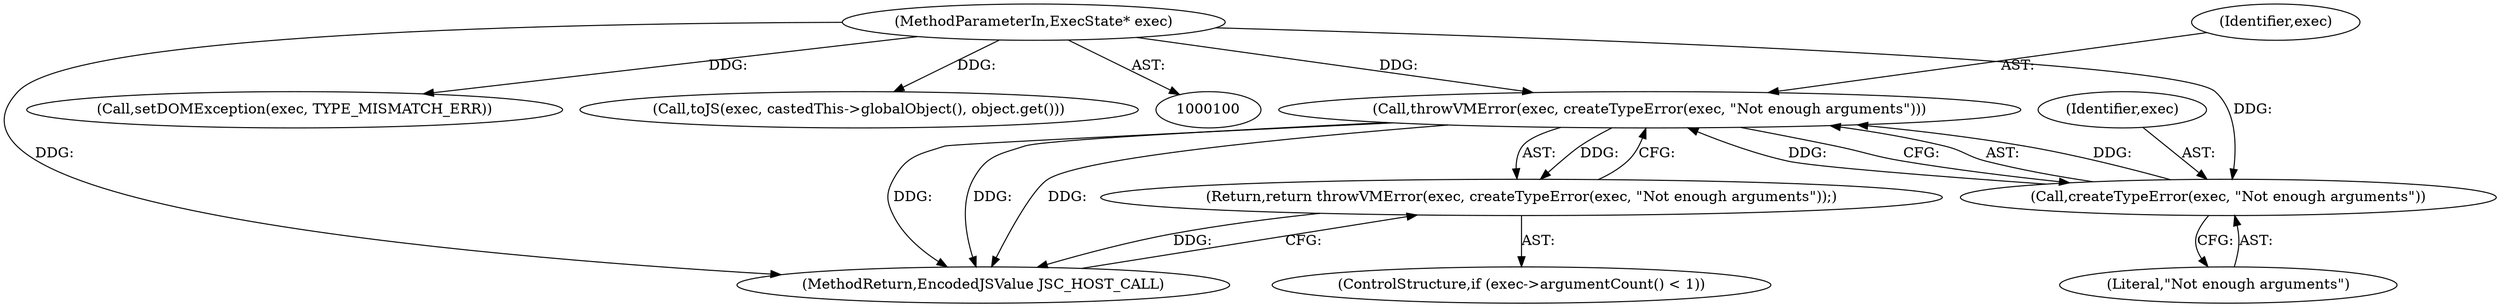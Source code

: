 digraph "1_Chrome_b944f670bb7a8a919daac497a4ea0536c954c201_20@pointer" {
"1000109" [label="(Call,throwVMError(exec, createTypeError(exec, \"Not enough arguments\")))"];
"1000111" [label="(Call,createTypeError(exec, \"Not enough arguments\"))"];
"1000101" [label="(MethodParameterIn,ExecState* exec)"];
"1000108" [label="(Return,return throwVMError(exec, createTypeError(exec, \"Not enough arguments\"));)"];
"1000108" [label="(Return,return throwVMError(exec, createTypeError(exec, \"Not enough arguments\"));)"];
"1000122" [label="(Call,setDOMException(exec, TYPE_MISMATCH_ERR))"];
"1000104" [label="(ControlStructure,if (exec->argumentCount() < 1))"];
"1000111" [label="(Call,createTypeError(exec, \"Not enough arguments\"))"];
"1000148" [label="(MethodReturn,EncodedJSValue JSC_HOST_CALL)"];
"1000110" [label="(Identifier,exec)"];
"1000113" [label="(Literal,\"Not enough arguments\")"];
"1000144" [label="(Call,toJS(exec, castedThis->globalObject(), object.get()))"];
"1000109" [label="(Call,throwVMError(exec, createTypeError(exec, \"Not enough arguments\")))"];
"1000101" [label="(MethodParameterIn,ExecState* exec)"];
"1000112" [label="(Identifier,exec)"];
"1000109" -> "1000108"  [label="AST: "];
"1000109" -> "1000111"  [label="CFG: "];
"1000110" -> "1000109"  [label="AST: "];
"1000111" -> "1000109"  [label="AST: "];
"1000108" -> "1000109"  [label="CFG: "];
"1000109" -> "1000148"  [label="DDG: "];
"1000109" -> "1000148"  [label="DDG: "];
"1000109" -> "1000148"  [label="DDG: "];
"1000109" -> "1000108"  [label="DDG: "];
"1000111" -> "1000109"  [label="DDG: "];
"1000111" -> "1000109"  [label="DDG: "];
"1000101" -> "1000109"  [label="DDG: "];
"1000111" -> "1000113"  [label="CFG: "];
"1000112" -> "1000111"  [label="AST: "];
"1000113" -> "1000111"  [label="AST: "];
"1000101" -> "1000111"  [label="DDG: "];
"1000101" -> "1000100"  [label="AST: "];
"1000101" -> "1000148"  [label="DDG: "];
"1000101" -> "1000122"  [label="DDG: "];
"1000101" -> "1000144"  [label="DDG: "];
"1000108" -> "1000104"  [label="AST: "];
"1000148" -> "1000108"  [label="CFG: "];
"1000108" -> "1000148"  [label="DDG: "];
}
